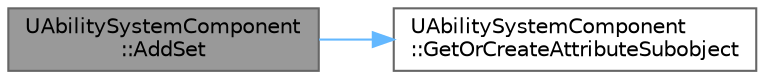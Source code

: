 digraph "UAbilitySystemComponent::AddSet"
{
 // INTERACTIVE_SVG=YES
 // LATEX_PDF_SIZE
  bgcolor="transparent";
  edge [fontname=Helvetica,fontsize=10,labelfontname=Helvetica,labelfontsize=10];
  node [fontname=Helvetica,fontsize=10,shape=box,height=0.2,width=0.4];
  rankdir="LR";
  Node1 [id="Node000001",label="UAbilitySystemComponent\l::AddSet",height=0.2,width=0.4,color="gray40", fillcolor="grey60", style="filled", fontcolor="black",tooltip="Adds a new AttributeSet (initialized to default values)"];
  Node1 -> Node2 [id="edge1_Node000001_Node000002",color="steelblue1",style="solid",tooltip=" "];
  Node2 [id="Node000002",label="UAbilitySystemComponent\l::GetOrCreateAttributeSubobject",height=0.2,width=0.4,color="grey40", fillcolor="white", style="filled",URL="$d4/d2d/classUAbilitySystemComponent.html#aabd4ae27c5e062c900fa678ad545257d",tooltip=" "];
}
